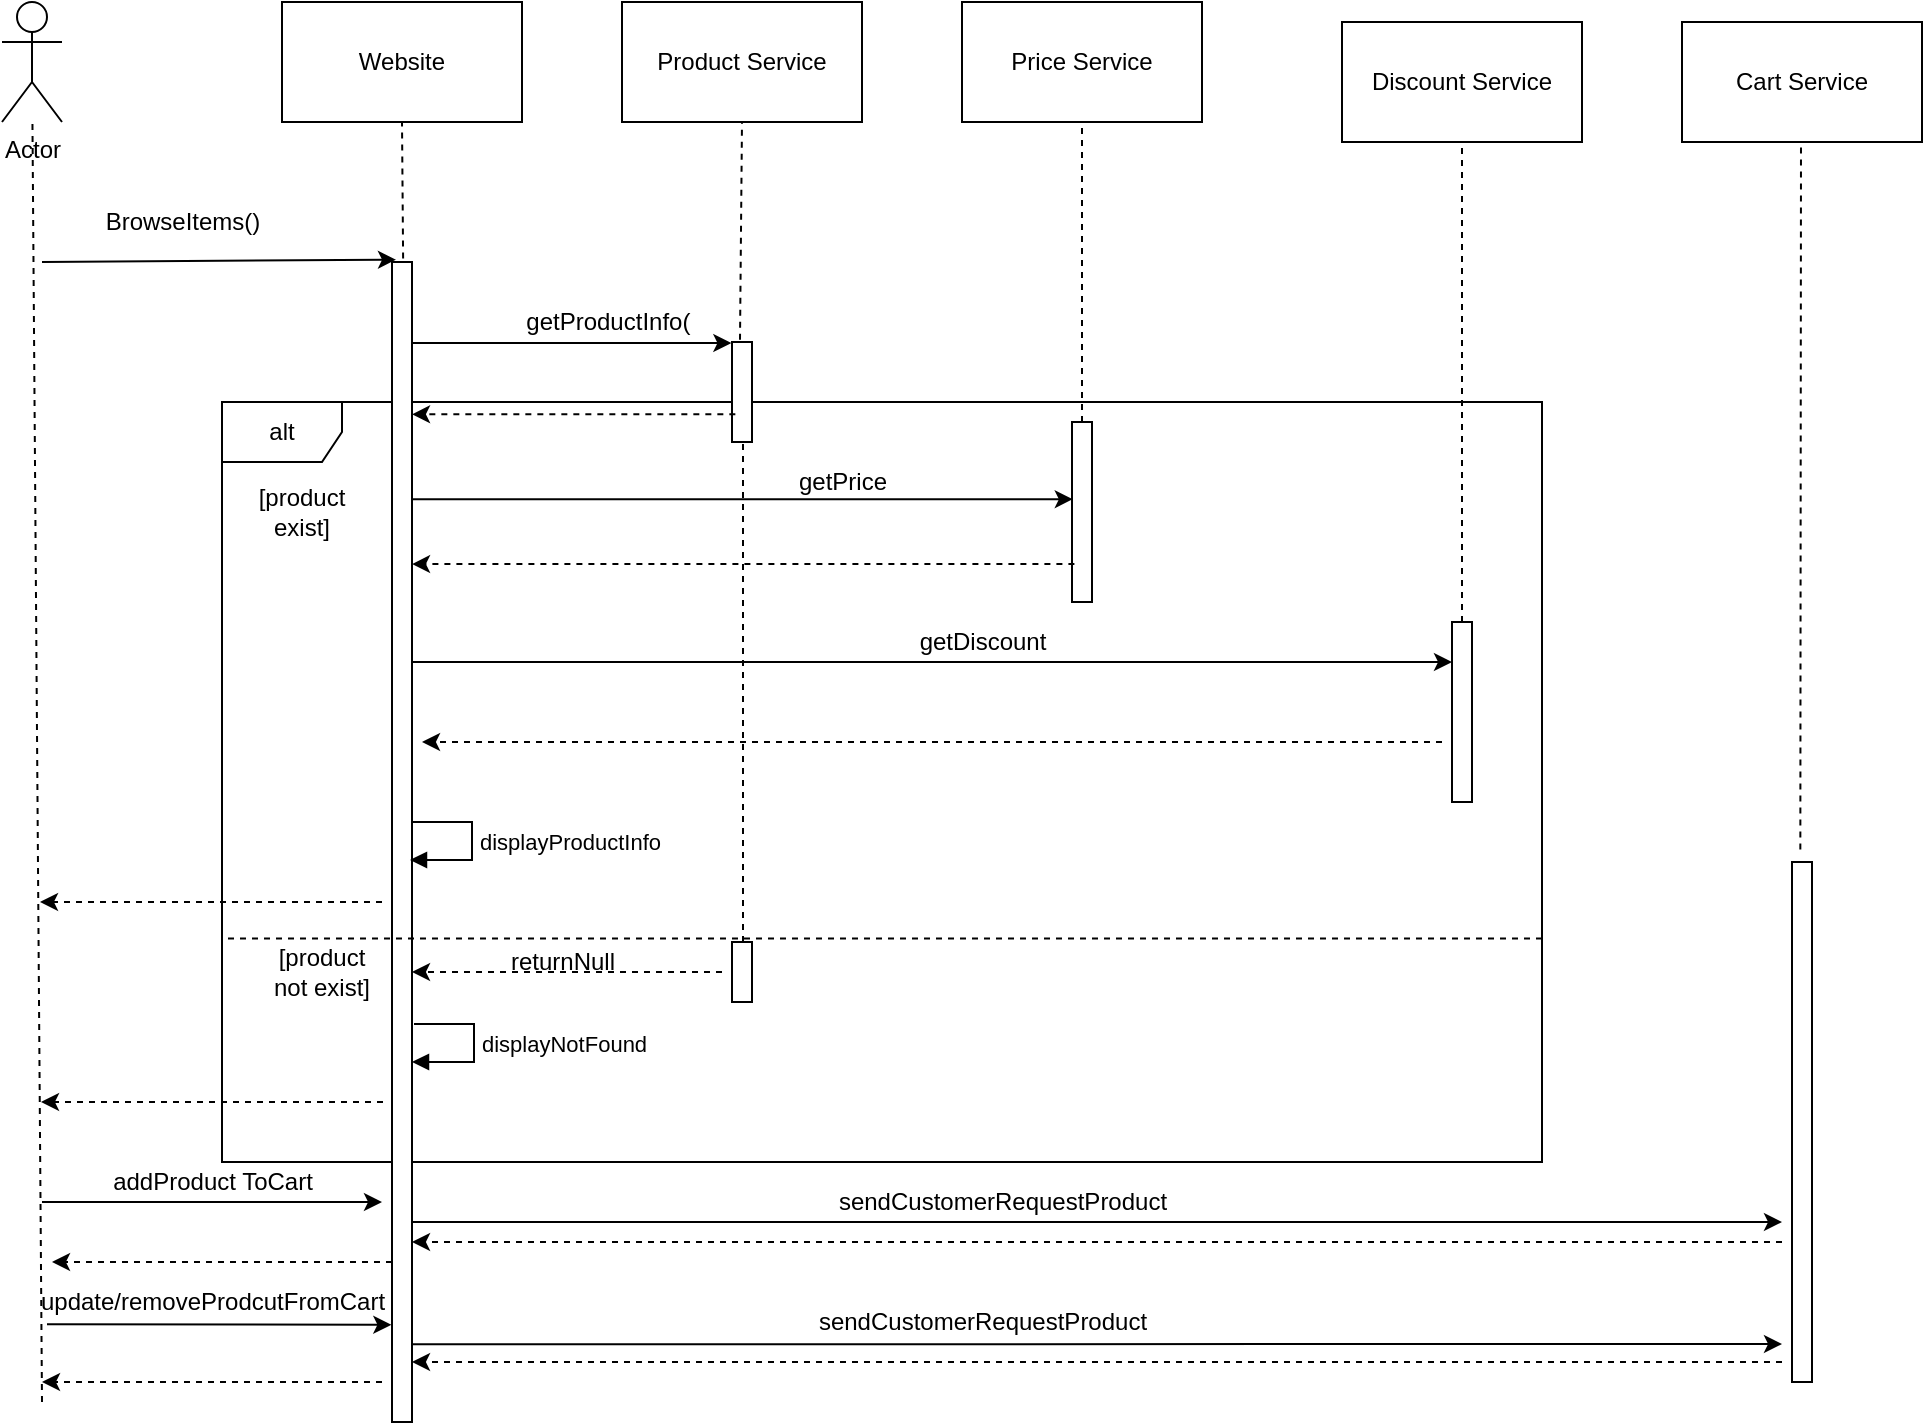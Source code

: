 <mxfile version="16.5.1" type="device"><diagram id="kgpKYQtTHZ0yAKxKKP6v" name="Page-1"><mxGraphModel dx="569" dy="361" grid="1" gridSize="10" guides="1" tooltips="1" connect="1" arrows="1" fold="1" page="1" pageScale="1" pageWidth="1600" pageHeight="1200" math="0" shadow="0"><root><mxCell id="0"/><mxCell id="1" parent="0"/><mxCell id="ShUkK4B2It8uWCtz4g0U-13" value="alt" style="shape=umlFrame;whiteSpace=wrap;html=1;" vertex="1" parent="1"><mxGeometry x="230" y="270" width="660" height="380" as="geometry"/></mxCell><mxCell id="u_GLz6nwHGoG5qsAIi5k-7" value="Actor" style="shape=umlActor;verticalLabelPosition=bottom;verticalAlign=top;html=1;outlineConnect=0;" parent="1" vertex="1"><mxGeometry x="120" y="70" width="30" height="60" as="geometry"/></mxCell><mxCell id="u_GLz6nwHGoG5qsAIi5k-8" value="" style="endArrow=none;dashed=1;html=1;rounded=0;" parent="1" target="u_GLz6nwHGoG5qsAIi5k-7" edge="1"><mxGeometry width="50" height="50" relative="1" as="geometry"><mxPoint x="140" y="770" as="sourcePoint"/><mxPoint x="180" y="240" as="targetPoint"/></mxGeometry></mxCell><mxCell id="u_GLz6nwHGoG5qsAIi5k-9" value="Website" style="rounded=0;whiteSpace=wrap;html=1;" parent="1" vertex="1"><mxGeometry x="260" y="70" width="120" height="60" as="geometry"/></mxCell><mxCell id="u_GLz6nwHGoG5qsAIi5k-10" value="Product Service" style="rounded=0;whiteSpace=wrap;html=1;" parent="1" vertex="1"><mxGeometry x="430" y="70" width="120" height="60" as="geometry"/></mxCell><mxCell id="u_GLz6nwHGoG5qsAIi5k-14" value="" style="endArrow=none;dashed=1;html=1;rounded=0;entryX=0.5;entryY=1;entryDx=0;entryDy=0;exitX=0.556;exitY=-0.003;exitDx=0;exitDy=0;exitPerimeter=0;" parent="1" source="u_GLz6nwHGoG5qsAIi5k-22" target="u_GLz6nwHGoG5qsAIi5k-9" edge="1"><mxGeometry width="50" height="50" relative="1" as="geometry"><mxPoint x="320" y="200" as="sourcePoint"/><mxPoint x="340" y="280" as="targetPoint"/></mxGeometry></mxCell><mxCell id="u_GLz6nwHGoG5qsAIi5k-15" value="" style="endArrow=none;dashed=1;html=1;rounded=0;entryX=0.5;entryY=1;entryDx=0;entryDy=0;exitX=0.4;exitY=-0.022;exitDx=0;exitDy=0;exitPerimeter=0;" parent="1" source="u_GLz6nwHGoG5qsAIi5k-24" target="u_GLz6nwHGoG5qsAIi5k-10" edge="1"><mxGeometry width="50" height="50" relative="1" as="geometry"><mxPoint x="560" y="240" as="sourcePoint"/><mxPoint x="540" y="160" as="targetPoint"/></mxGeometry></mxCell><mxCell id="u_GLz6nwHGoG5qsAIi5k-18" value="Price Service" style="rounded=0;whiteSpace=wrap;html=1;" parent="1" vertex="1"><mxGeometry x="600" y="70" width="120" height="60" as="geometry"/></mxCell><mxCell id="u_GLz6nwHGoG5qsAIi5k-19" value="" style="endArrow=none;dashed=1;html=1;rounded=0;entryX=0.5;entryY=1;entryDx=0;entryDy=0;" parent="1" source="u_GLz6nwHGoG5qsAIi5k-28" target="u_GLz6nwHGoG5qsAIi5k-18" edge="1"><mxGeometry width="50" height="50" relative="1" as="geometry"><mxPoint x="800" y="260" as="sourcePoint"/><mxPoint x="799" y="150" as="targetPoint"/></mxGeometry></mxCell><mxCell id="u_GLz6nwHGoG5qsAIi5k-20" value="" style="endArrow=classic;html=1;rounded=0;entryX=0.2;entryY=-0.002;entryDx=0;entryDy=0;entryPerimeter=0;" parent="1" target="u_GLz6nwHGoG5qsAIi5k-22" edge="1"><mxGeometry width="50" height="50" relative="1" as="geometry"><mxPoint x="140" y="200" as="sourcePoint"/><mxPoint x="320" y="200" as="targetPoint"/></mxGeometry></mxCell><mxCell id="u_GLz6nwHGoG5qsAIi5k-21" value="BrowseItems()" style="text;html=1;align=center;verticalAlign=middle;resizable=0;points=[];autosize=1;strokeColor=none;fillColor=none;" parent="1" vertex="1"><mxGeometry x="165" y="170" width="90" height="20" as="geometry"/></mxCell><mxCell id="u_GLz6nwHGoG5qsAIi5k-22" value="" style="html=1;points=[];perimeter=orthogonalPerimeter;" parent="1" vertex="1"><mxGeometry x="315" y="200" width="10" height="580" as="geometry"/></mxCell><mxCell id="u_GLz6nwHGoG5qsAIi5k-23" value="" style="endArrow=classic;html=1;rounded=0;entryX=-0.031;entryY=0.01;entryDx=0;entryDy=0;entryPerimeter=0;" parent="1" source="u_GLz6nwHGoG5qsAIi5k-22" target="u_GLz6nwHGoG5qsAIi5k-24" edge="1"><mxGeometry width="50" height="50" relative="1" as="geometry"><mxPoint x="370" y="260" as="sourcePoint"/><mxPoint x="540" y="242" as="targetPoint"/></mxGeometry></mxCell><mxCell id="u_GLz6nwHGoG5qsAIi5k-24" value="" style="html=1;points=[];perimeter=orthogonalPerimeter;" parent="1" vertex="1"><mxGeometry x="485" y="240" width="10" height="50" as="geometry"/></mxCell><mxCell id="u_GLz6nwHGoG5qsAIi5k-25" value="getProductInfo(&lt;span style=&quot;white-space: pre&quot;&gt;&#9;&lt;/span&gt;" style="text;html=1;align=center;verticalAlign=middle;resizable=0;points=[];autosize=1;strokeColor=none;fillColor=none;" parent="1" vertex="1"><mxGeometry x="375" y="220" width="120" height="20" as="geometry"/></mxCell><mxCell id="u_GLz6nwHGoG5qsAIi5k-26" value="Discount Service" style="rounded=0;whiteSpace=wrap;html=1;" parent="1" vertex="1"><mxGeometry x="790" y="80" width="120" height="60" as="geometry"/></mxCell><mxCell id="u_GLz6nwHGoG5qsAIi5k-27" value="" style="endArrow=none;dashed=1;html=1;rounded=0;entryX=0.5;entryY=1;entryDx=0;entryDy=0;" parent="1" target="u_GLz6nwHGoG5qsAIi5k-26" edge="1"><mxGeometry width="50" height="50" relative="1" as="geometry"><mxPoint x="850" y="380" as="sourcePoint"/><mxPoint x="999" y="150" as="targetPoint"/></mxGeometry></mxCell><mxCell id="u_GLz6nwHGoG5qsAIi5k-28" value="" style="html=1;points=[];perimeter=orthogonalPerimeter;" parent="1" vertex="1"><mxGeometry x="655" y="280" width="10" height="90" as="geometry"/></mxCell><mxCell id="u_GLz6nwHGoG5qsAIi5k-35" value="" style="endArrow=classic;dashed=1;html=1;rounded=0;exitX=0.167;exitY=0.723;exitDx=0;exitDy=0;exitPerimeter=0;" parent="1" source="u_GLz6nwHGoG5qsAIi5k-24" target="u_GLz6nwHGoG5qsAIi5k-22" edge="1"><mxGeometry width="50" height="50" relative="1" as="geometry"><mxPoint x="500" y="279" as="sourcePoint"/><mxPoint x="430" y="260" as="targetPoint"/></mxGeometry></mxCell><mxCell id="u_GLz6nwHGoG5qsAIi5k-37" value="" style="endArrow=classic;html=1;rounded=0;entryX=0.04;entryY=0.429;entryDx=0;entryDy=0;entryPerimeter=0;" parent="1" source="u_GLz6nwHGoG5qsAIi5k-22" target="u_GLz6nwHGoG5qsAIi5k-28" edge="1"><mxGeometry width="50" height="50" relative="1" as="geometry"><mxPoint x="470" y="380" as="sourcePoint"/><mxPoint x="790" y="320" as="targetPoint"/></mxGeometry></mxCell><mxCell id="u_GLz6nwHGoG5qsAIi5k-38" value="" style="endArrow=classic;dashed=1;html=1;rounded=0;exitX=0.12;exitY=0.789;exitDx=0;exitDy=0;exitPerimeter=0;" parent="1" source="u_GLz6nwHGoG5qsAIi5k-28" target="u_GLz6nwHGoG5qsAIi5k-22" edge="1"><mxGeometry width="50" height="50" relative="1" as="geometry"><mxPoint x="790" y="360" as="sourcePoint"/><mxPoint x="370.0" y="362.41" as="targetPoint"/></mxGeometry></mxCell><mxCell id="u_GLz6nwHGoG5qsAIi5k-39" value="getPrice" style="text;html=1;align=center;verticalAlign=middle;resizable=0;points=[];autosize=1;strokeColor=none;fillColor=none;" parent="1" vertex="1"><mxGeometry x="510" y="300" width="60" height="20" as="geometry"/></mxCell><mxCell id="u_GLz6nwHGoG5qsAIi5k-41" value="" style="html=1;points=[];perimeter=orthogonalPerimeter;" parent="1" vertex="1"><mxGeometry x="845" y="380" width="10" height="90" as="geometry"/></mxCell><mxCell id="u_GLz6nwHGoG5qsAIi5k-42" value="" style="endArrow=classic;html=1;rounded=0;" parent="1" edge="1" target="u_GLz6nwHGoG5qsAIi5k-41"><mxGeometry width="50" height="50" relative="1" as="geometry"><mxPoint x="324.6" y="400" as="sourcePoint"/><mxPoint x="840" y="390" as="targetPoint"/></mxGeometry></mxCell><mxCell id="u_GLz6nwHGoG5qsAIi5k-43" value="" style="endArrow=classic;dashed=1;html=1;rounded=0;" parent="1" edge="1"><mxGeometry width="50" height="50" relative="1" as="geometry"><mxPoint x="840" y="440" as="sourcePoint"/><mxPoint x="330" y="440" as="targetPoint"/></mxGeometry></mxCell><mxCell id="u_GLz6nwHGoG5qsAIi5k-44" value="getDiscount" style="text;html=1;align=center;verticalAlign=middle;resizable=0;points=[];autosize=1;strokeColor=none;fillColor=none;" parent="1" vertex="1"><mxGeometry x="570" y="380" width="80" height="20" as="geometry"/></mxCell><mxCell id="u_GLz6nwHGoG5qsAIi5k-46" value="displayProductInfo" style="edgeStyle=orthogonalEdgeStyle;html=1;align=left;spacingLeft=2;endArrow=block;rounded=0;" parent="1" edge="1"><mxGeometry relative="1" as="geometry"><mxPoint x="325" y="480" as="sourcePoint"/><Array as="points"><mxPoint x="355" y="480"/><mxPoint x="355" y="499"/></Array><mxPoint x="324" y="499" as="targetPoint"/></mxGeometry></mxCell><mxCell id="u_GLz6nwHGoG5qsAIi5k-47" value="" style="endArrow=classic;dashed=1;html=1;rounded=0;" parent="1" edge="1"><mxGeometry width="50" height="50" relative="1" as="geometry"><mxPoint x="310" y="520" as="sourcePoint"/><mxPoint x="139" y="520" as="targetPoint"/></mxGeometry></mxCell><mxCell id="ShUkK4B2It8uWCtz4g0U-1" value="Cart Service" style="rounded=0;whiteSpace=wrap;html=1;" vertex="1" parent="1"><mxGeometry x="960" y="80" width="120" height="60" as="geometry"/></mxCell><mxCell id="ShUkK4B2It8uWCtz4g0U-5" value="" style="endArrow=none;dashed=1;html=1;rounded=0;entryX=0.5;entryY=1;entryDx=0;entryDy=0;exitX=0.417;exitY=-0.024;exitDx=0;exitDy=0;exitPerimeter=0;" edge="1" parent="1" source="ShUkK4B2It8uWCtz4g0U-6"><mxGeometry width="50" height="50" relative="1" as="geometry"><mxPoint x="1019.88" y="469.88" as="sourcePoint"/><mxPoint x="1019.5" y="140" as="targetPoint"/></mxGeometry></mxCell><mxCell id="ShUkK4B2It8uWCtz4g0U-6" value="" style="html=1;points=[];perimeter=orthogonalPerimeter;" vertex="1" parent="1"><mxGeometry x="1015" y="500" width="10" height="260" as="geometry"/></mxCell><mxCell id="ShUkK4B2It8uWCtz4g0U-17" value="" style="endArrow=none;dashed=1;html=1;rounded=0;entryX=0.5;entryY=1;entryDx=0;entryDy=0;" edge="1" parent="1" source="ShUkK4B2It8uWCtz4g0U-18"><mxGeometry width="50" height="50" relative="1" as="geometry"><mxPoint x="489.5" y="398.9" as="sourcePoint"/><mxPoint x="490.5" y="290" as="targetPoint"/></mxGeometry></mxCell><mxCell id="ShUkK4B2It8uWCtz4g0U-18" value="" style="html=1;points=[];perimeter=orthogonalPerimeter;" vertex="1" parent="1"><mxGeometry x="485" y="540" width="10" height="30" as="geometry"/></mxCell><mxCell id="ShUkK4B2It8uWCtz4g0U-20" value="" style="endArrow=none;dashed=1;html=1;rounded=0;entryX=0;entryY=0.706;entryDx=0;entryDy=0;entryPerimeter=0;exitX=1;exitY=0.706;exitDx=0;exitDy=0;exitPerimeter=0;" edge="1" parent="1" source="ShUkK4B2It8uWCtz4g0U-13" target="ShUkK4B2It8uWCtz4g0U-13"><mxGeometry width="50" height="50" relative="1" as="geometry"><mxPoint x="180" y="580" as="sourcePoint"/><mxPoint x="230" y="530" as="targetPoint"/></mxGeometry></mxCell><mxCell id="ShUkK4B2It8uWCtz4g0U-21" value="[product exist]" style="text;html=1;strokeColor=none;fillColor=none;align=center;verticalAlign=middle;whiteSpace=wrap;rounded=0;" vertex="1" parent="1"><mxGeometry x="240" y="315" width="60" height="20" as="geometry"/></mxCell><mxCell id="ShUkK4B2It8uWCtz4g0U-22" value="[product not exist]" style="text;html=1;strokeColor=none;fillColor=none;align=center;verticalAlign=middle;whiteSpace=wrap;rounded=0;" vertex="1" parent="1"><mxGeometry x="250" y="545" width="60" height="20" as="geometry"/></mxCell><mxCell id="ShUkK4B2It8uWCtz4g0U-24" value="" style="endArrow=classic;dashed=1;html=1;rounded=0;" edge="1" parent="1"><mxGeometry width="50" height="50" relative="1" as="geometry"><mxPoint x="480" y="555" as="sourcePoint"/><mxPoint x="325" y="555" as="targetPoint"/></mxGeometry></mxCell><mxCell id="ShUkK4B2It8uWCtz4g0U-25" value="returnNull" style="text;html=1;align=center;verticalAlign=middle;resizable=0;points=[];autosize=1;strokeColor=none;fillColor=none;" vertex="1" parent="1"><mxGeometry x="365" y="540" width="70" height="20" as="geometry"/></mxCell><mxCell id="ShUkK4B2It8uWCtz4g0U-26" value="" style="endArrow=classic;html=1;rounded=0;" edge="1" parent="1"><mxGeometry width="50" height="50" relative="1" as="geometry"><mxPoint x="140" y="670" as="sourcePoint"/><mxPoint x="310" y="670" as="targetPoint"/></mxGeometry></mxCell><mxCell id="ShUkK4B2It8uWCtz4g0U-27" value="addProduct ToCart" style="text;html=1;align=center;verticalAlign=middle;resizable=0;points=[];autosize=1;strokeColor=none;fillColor=none;" vertex="1" parent="1"><mxGeometry x="165" y="650" width="120" height="20" as="geometry"/></mxCell><mxCell id="ShUkK4B2It8uWCtz4g0U-28" value="" style="endArrow=classic;dashed=1;html=1;rounded=0;" edge="1" parent="1"><mxGeometry width="50" height="50" relative="1" as="geometry"><mxPoint x="315" y="700" as="sourcePoint"/><mxPoint x="145" y="700" as="targetPoint"/></mxGeometry></mxCell><mxCell id="ShUkK4B2It8uWCtz4g0U-29" value="" style="endArrow=classic;html=1;rounded=0;entryX=0.972;entryY=1.07;entryDx=0;entryDy=0;entryPerimeter=0;" edge="1" parent="1" target="ShUkK4B2It8uWCtz4g0U-30"><mxGeometry width="50" height="50" relative="1" as="geometry"><mxPoint x="142.5" y="731.14" as="sourcePoint"/><mxPoint x="317.5" y="730.0" as="targetPoint"/></mxGeometry></mxCell><mxCell id="ShUkK4B2It8uWCtz4g0U-30" value="update/removeProdcutFromCart" style="text;html=1;align=center;verticalAlign=middle;resizable=0;points=[];autosize=1;strokeColor=none;fillColor=none;" vertex="1" parent="1"><mxGeometry x="130" y="710" width="190" height="20" as="geometry"/></mxCell><mxCell id="ShUkK4B2It8uWCtz4g0U-31" value="" style="endArrow=classic;dashed=1;html=1;rounded=0;" edge="1" parent="1"><mxGeometry width="50" height="50" relative="1" as="geometry"><mxPoint x="310" y="760" as="sourcePoint"/><mxPoint x="140" y="760" as="targetPoint"/></mxGeometry></mxCell><mxCell id="ShUkK4B2It8uWCtz4g0U-32" value="displayNotFound" style="edgeStyle=orthogonalEdgeStyle;html=1;align=left;spacingLeft=2;endArrow=block;rounded=0;" edge="1" parent="1"><mxGeometry relative="1" as="geometry"><mxPoint x="326" y="581" as="sourcePoint"/><Array as="points"><mxPoint x="356" y="581"/><mxPoint x="356" y="600"/></Array><mxPoint x="325" y="600" as="targetPoint"/></mxGeometry></mxCell><mxCell id="ShUkK4B2It8uWCtz4g0U-34" value="" style="endArrow=classic;dashed=1;html=1;rounded=0;" edge="1" parent="1"><mxGeometry width="50" height="50" relative="1" as="geometry"><mxPoint x="310.5" y="620" as="sourcePoint"/><mxPoint x="139.5" y="620" as="targetPoint"/></mxGeometry></mxCell><mxCell id="ShUkK4B2It8uWCtz4g0U-36" value="" style="endArrow=classic;html=1;rounded=0;" edge="1" parent="1"><mxGeometry width="50" height="50" relative="1" as="geometry"><mxPoint x="325" y="680" as="sourcePoint"/><mxPoint x="1010" y="680" as="targetPoint"/></mxGeometry></mxCell><mxCell id="ShUkK4B2It8uWCtz4g0U-37" value="" style="endArrow=classic;dashed=1;html=1;rounded=0;" edge="1" parent="1"><mxGeometry width="50" height="50" relative="1" as="geometry"><mxPoint x="1010" y="690" as="sourcePoint"/><mxPoint x="325" y="690" as="targetPoint"/></mxGeometry></mxCell><mxCell id="ShUkK4B2It8uWCtz4g0U-38" value="" style="endArrow=classic;dashed=1;html=1;rounded=0;" edge="1" parent="1"><mxGeometry width="50" height="50" relative="1" as="geometry"><mxPoint x="1010" y="750" as="sourcePoint"/><mxPoint x="325" y="750" as="targetPoint"/></mxGeometry></mxCell><mxCell id="ShUkK4B2It8uWCtz4g0U-39" value="" style="endArrow=classic;html=1;rounded=0;" edge="1" parent="1"><mxGeometry width="50" height="50" relative="1" as="geometry"><mxPoint x="325" y="741.14" as="sourcePoint"/><mxPoint x="1010" y="741" as="targetPoint"/></mxGeometry></mxCell><mxCell id="ShUkK4B2It8uWCtz4g0U-40" value="sendCustomerRequestProduct" style="text;html=1;align=center;verticalAlign=middle;resizable=0;points=[];autosize=1;strokeColor=none;fillColor=none;" vertex="1" parent="1"><mxGeometry x="530" y="660" width="180" height="20" as="geometry"/></mxCell><mxCell id="ShUkK4B2It8uWCtz4g0U-41" value="sendCustomerRequestProduct" style="text;html=1;align=center;verticalAlign=middle;resizable=0;points=[];autosize=1;strokeColor=none;fillColor=none;" vertex="1" parent="1"><mxGeometry x="520" y="720" width="180" height="20" as="geometry"/></mxCell></root></mxGraphModel></diagram></mxfile>